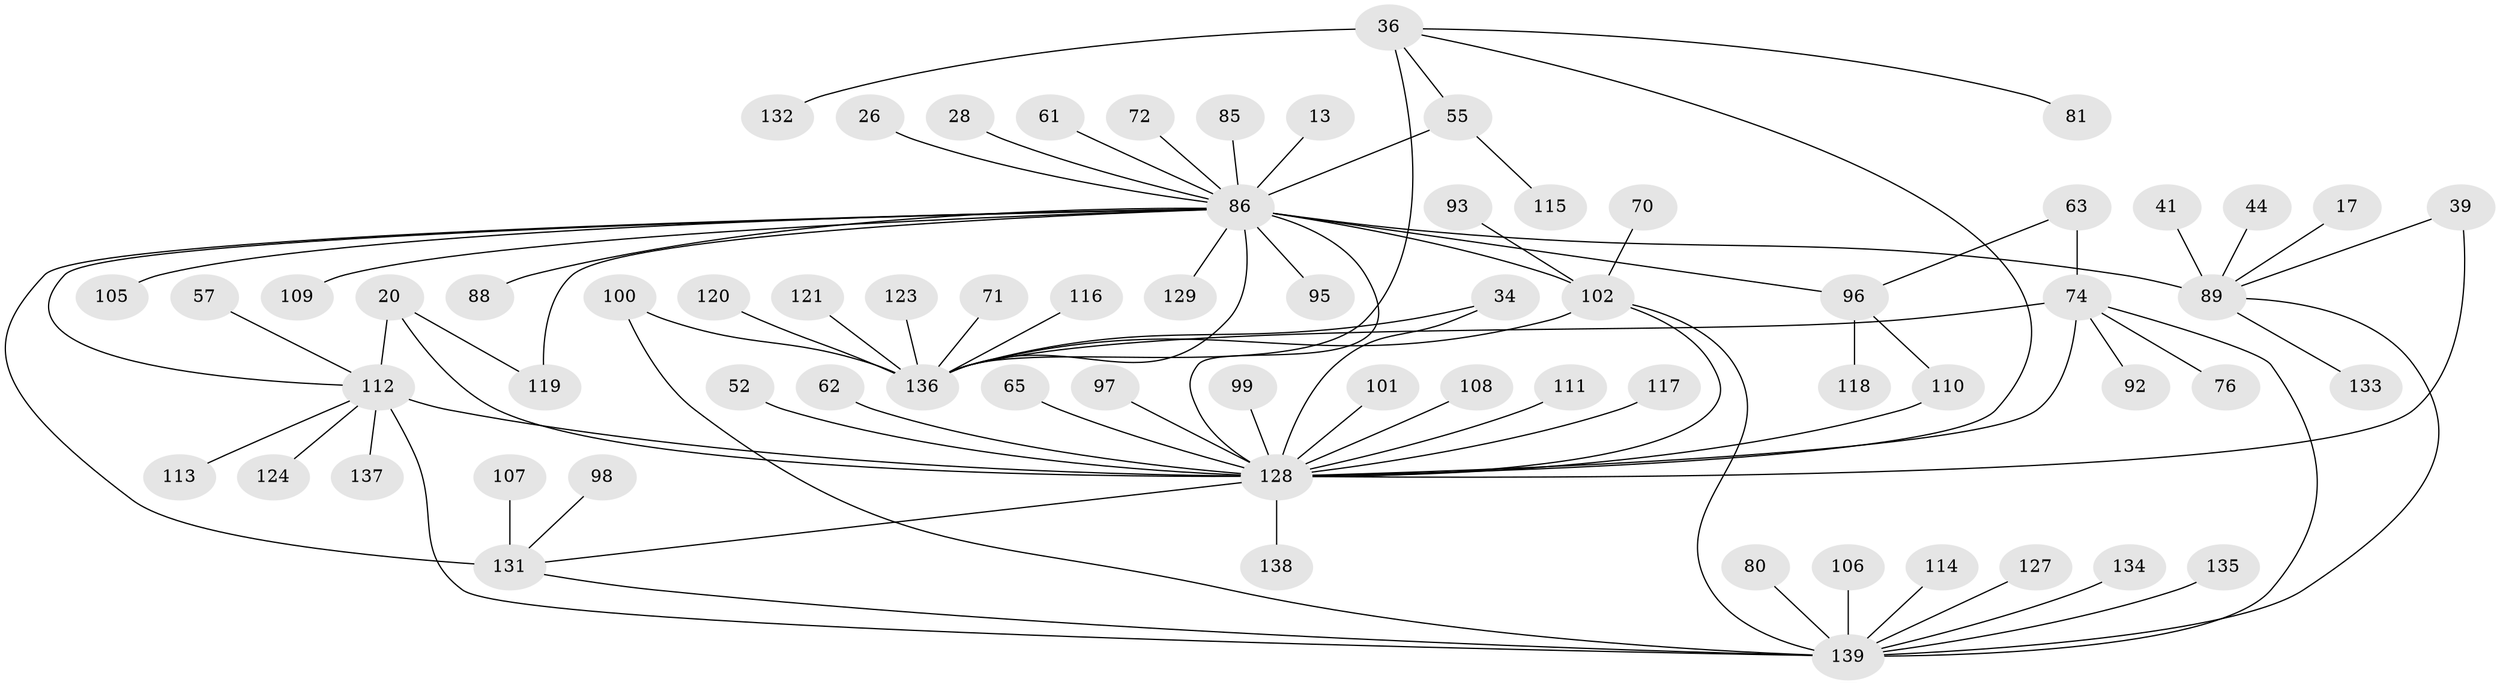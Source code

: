 // original degree distribution, {5: 0.050359712230215826, 19: 0.007194244604316547, 12: 0.007194244604316547, 3: 0.09352517985611511, 2: 0.26618705035971224, 7: 0.02877697841726619, 11: 0.014388489208633094, 6: 0.014388489208633094, 1: 0.43884892086330934, 17: 0.007194244604316547, 4: 0.04316546762589928, 9: 0.007194244604316547, 8: 0.02158273381294964}
// Generated by graph-tools (version 1.1) at 2025/51/03/04/25 21:51:45]
// undirected, 69 vertices, 86 edges
graph export_dot {
graph [start="1"]
  node [color=gray90,style=filled];
  13;
  17;
  20;
  26;
  28;
  34;
  36;
  39;
  41;
  44;
  52;
  55 [super="+27"];
  57;
  61;
  62;
  63;
  65;
  70;
  71;
  72;
  74 [super="+66"];
  76;
  80;
  81 [super="+67"];
  85;
  86 [super="+1+21+7"];
  88;
  89 [super="+12+22+6"];
  92;
  93;
  95;
  96 [super="+42+50"];
  97 [super="+35"];
  98;
  99;
  100;
  101 [super="+82+94"];
  102 [super="+64+91"];
  105;
  106;
  107;
  108;
  109 [super="+68+103"];
  110 [super="+75"];
  111;
  112 [super="+3+60"];
  113 [super="+73"];
  114;
  115;
  116 [super="+59"];
  117;
  118;
  119;
  120 [super="+79"];
  121 [super="+56"];
  123;
  124;
  127;
  128 [super="+15+19+90+25+32"];
  129 [super="+53"];
  131 [super="+18+126"];
  132 [super="+87"];
  133;
  134;
  135;
  136 [super="+130+122+125"];
  137 [super="+104"];
  138;
  139 [super="+9+47+10+69+78"];
  13 -- 86;
  17 -- 89;
  20 -- 112 [weight=2];
  20 -- 119;
  20 -- 128;
  26 -- 86;
  28 -- 86;
  34 -- 136;
  34 -- 128;
  36 -- 55;
  36 -- 136 [weight=4];
  36 -- 81;
  36 -- 132;
  36 -- 128;
  39 -- 89;
  39 -- 128;
  41 -- 89;
  44 -- 89;
  52 -- 128;
  55 -- 115;
  55 -- 86 [weight=2];
  57 -- 112;
  61 -- 86;
  62 -- 128;
  63 -- 74;
  63 -- 96;
  65 -- 128;
  70 -- 102;
  71 -- 136;
  72 -- 86;
  74 -- 136 [weight=2];
  74 -- 139 [weight=2];
  74 -- 76;
  74 -- 92;
  74 -- 128 [weight=2];
  80 -- 139;
  85 -- 86;
  86 -- 102 [weight=3];
  86 -- 95;
  86 -- 89 [weight=4];
  86 -- 96 [weight=2];
  86 -- 131 [weight=3];
  86 -- 119;
  86 -- 88;
  86 -- 105;
  86 -- 112 [weight=3];
  86 -- 129;
  86 -- 109 [weight=2];
  86 -- 128 [weight=3];
  86 -- 136;
  89 -- 133;
  89 -- 139;
  93 -- 102;
  96 -- 118;
  96 -- 110;
  97 -- 128;
  98 -- 131;
  99 -- 128;
  100 -- 139;
  100 -- 136;
  101 -- 128;
  102 -- 139;
  102 -- 128 [weight=2];
  102 -- 136;
  106 -- 139;
  107 -- 131;
  108 -- 128;
  110 -- 128;
  111 -- 128;
  112 -- 124;
  112 -- 139 [weight=3];
  112 -- 113;
  112 -- 137;
  112 -- 128 [weight=2];
  114 -- 139;
  116 -- 136;
  117 -- 128;
  120 -- 136;
  121 -- 136;
  123 -- 136;
  127 -- 139;
  128 -- 131;
  128 -- 138;
  131 -- 139;
  134 -- 139;
  135 -- 139;
}

